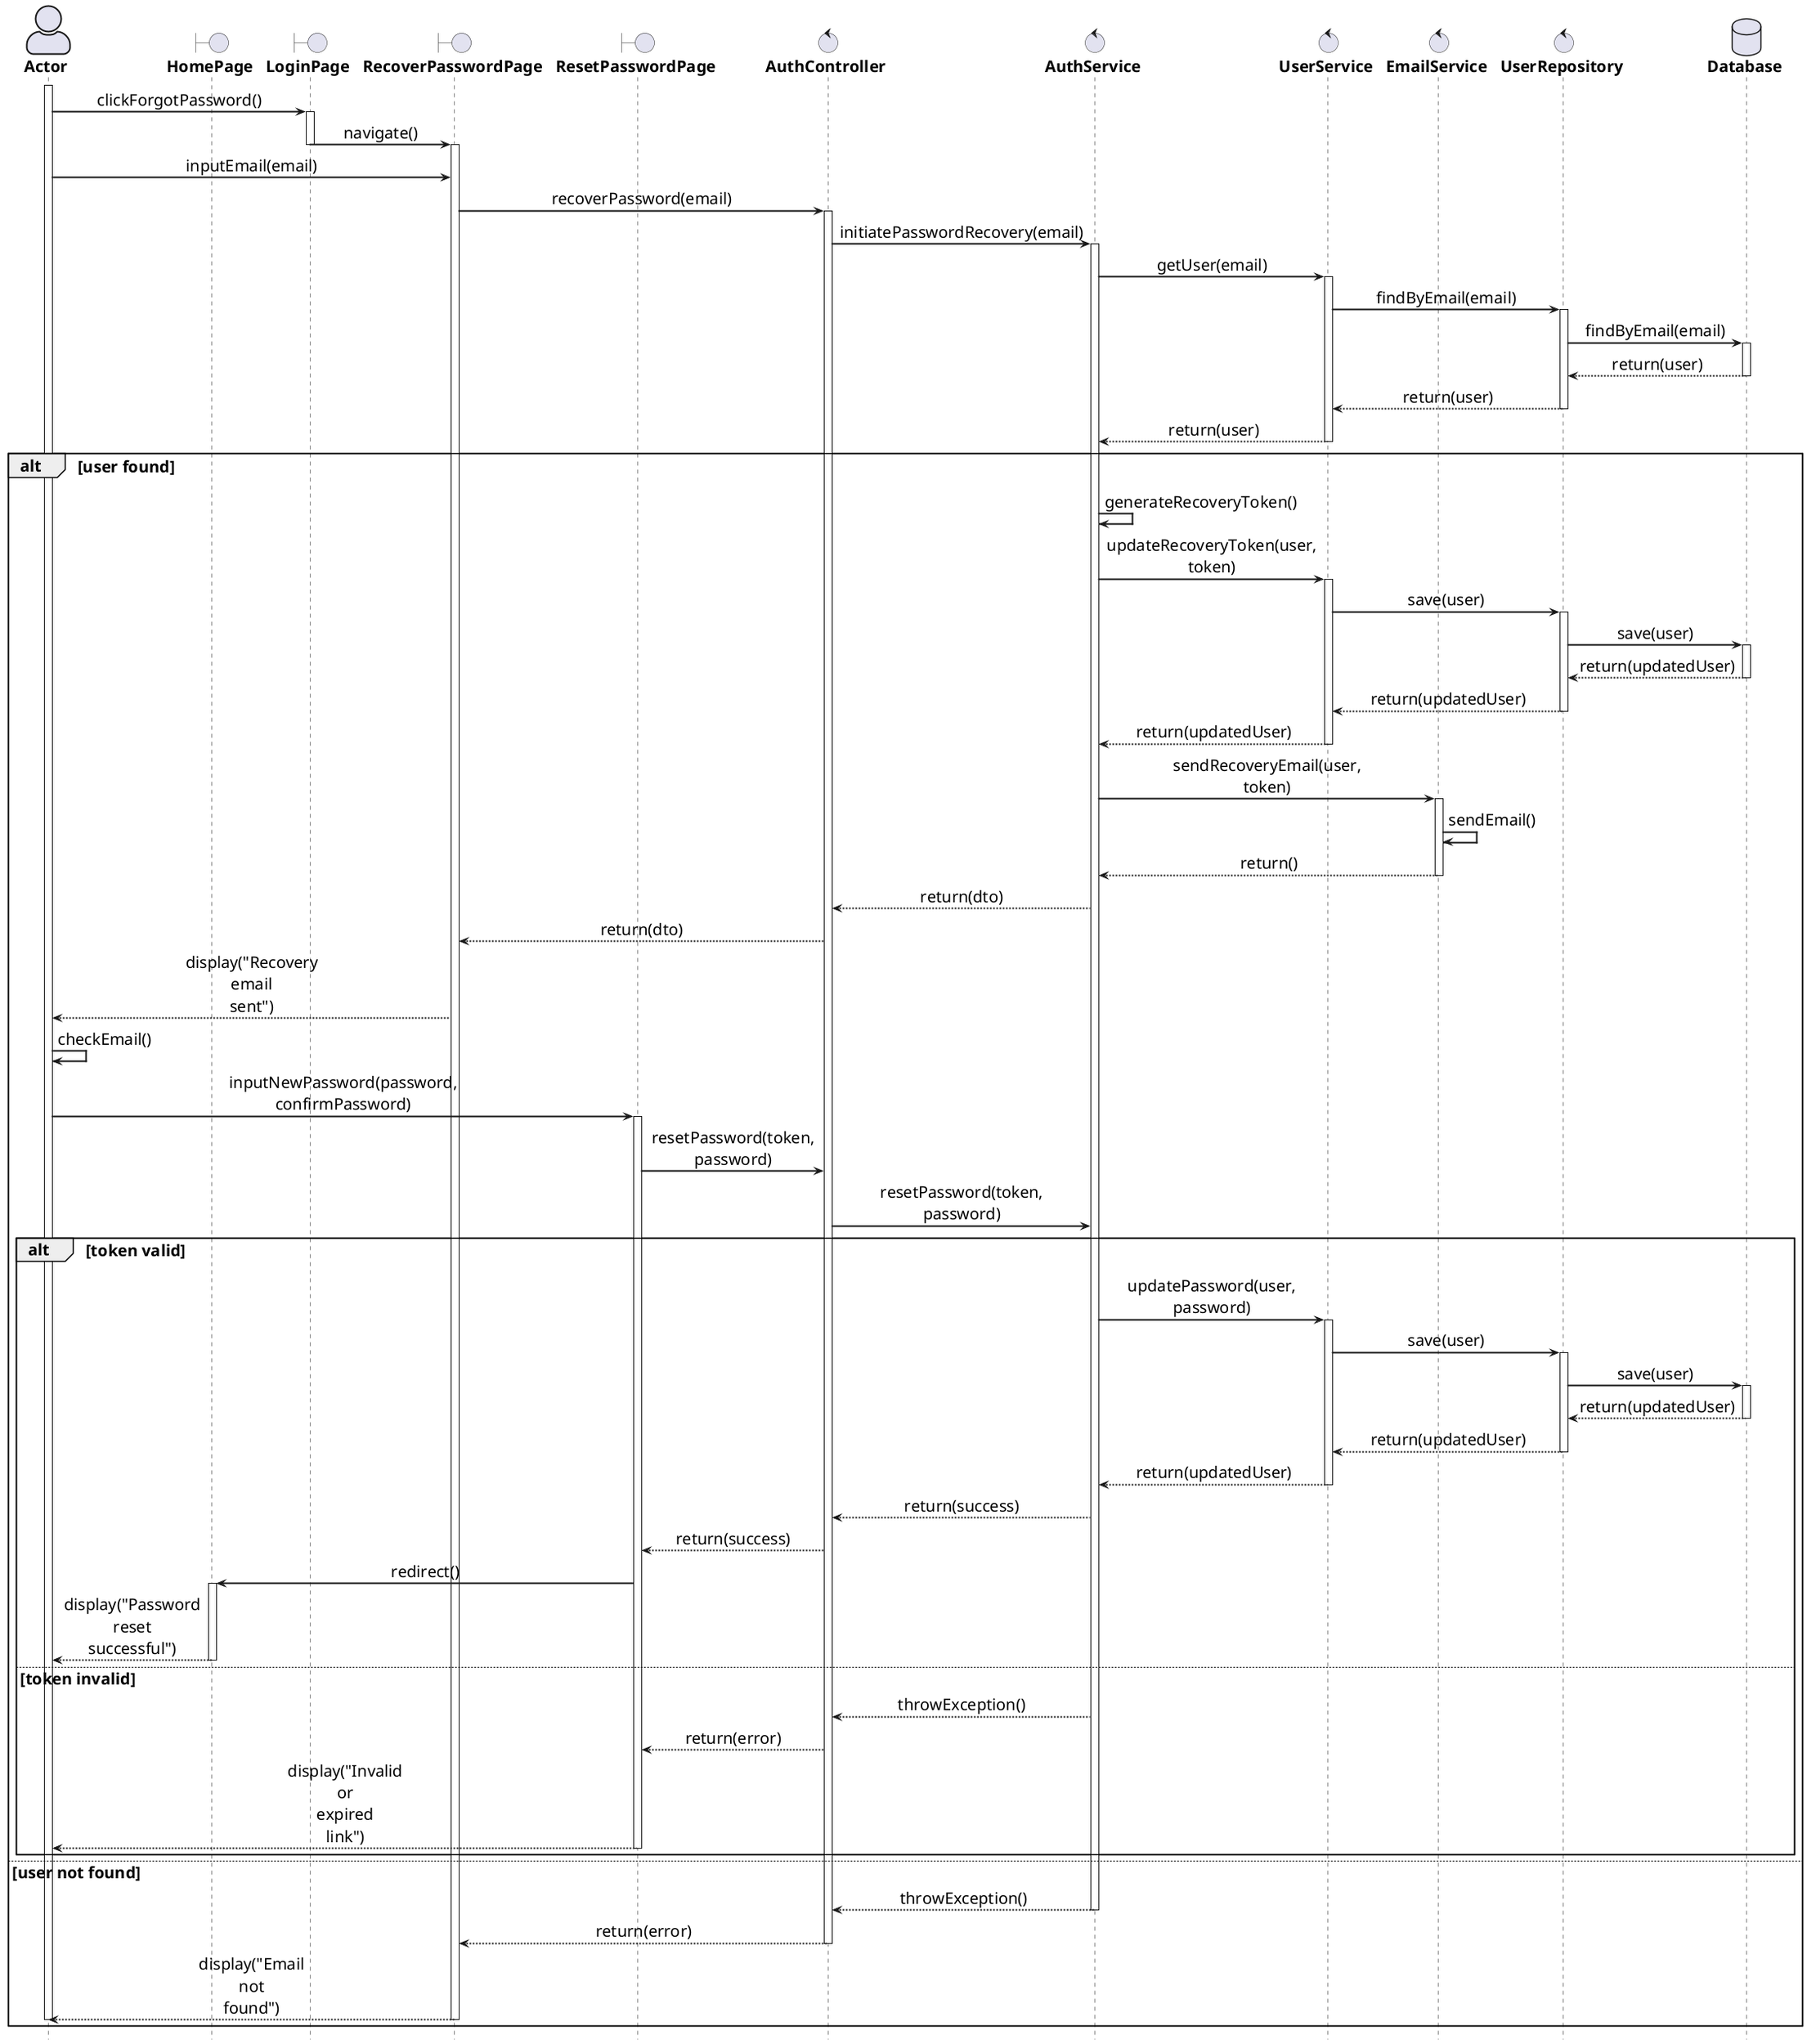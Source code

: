 @startuml

' General configuration
skinparam defaultFontSize 20
skinparam maxMessageSize 60
skinparam sequenceMessageAlign center

' Actor style configuration
skinparam actorStyle awesome

' Arrow and border thickness configuration
skinparam {
    ArrowThickness 2
    ParticipantBorderThickness 2
    ActorBorderThickness 2
    LifeLineBorderThickness 2
    ActivationBorderThickness 2
}

' Life line color configuration
skinparam LifeLineBorderColor black

' Font style configuration for components
skinparam {
    actorFontStyle bold
    boundaryFontStyle bold
    controlFontStyle bold
    entityFontStyle bold
    databaseFontStyle bold
}

' Define components
actor "Actor" as actor
boundary "HomePage" as homePage
boundary "LoginPage" as loginPage
boundary "RecoverPasswordPage" as recoverPage
boundary "ResetPasswordPage" as resetPage
control "AuthController" as controller
control "AuthService" as service
control "UserService" as userService
control "EmailService" as emailService
control "UserRepository" as repo
database "Database" as db

' Start processing flow
activate actor
actor -> loginPage: clickForgotPassword()
activate loginPage

loginPage -> recoverPage: navigate()
deactivate loginPage
activate recoverPage

actor -> recoverPage: inputEmail(email)
recoverPage -> controller: recoverPassword(email)
activate controller

controller -> service: initiatePasswordRecovery(email)
activate service

service -> userService: getUser(email)
activate userService
userService -> repo: findByEmail(email)
activate repo
repo -> db: findByEmail(email)
activate db
db --> repo: return(user)
deactivate db
repo --> userService: return(user)
deactivate repo
userService --> service: return(user)
deactivate userService

alt user found
    service -> service: generateRecoveryToken()
    service -> userService: updateRecoveryToken(user, token)
    activate userService
    userService -> repo: save(user)
    activate repo
    repo -> db: save(user)
    activate db
    db --> repo: return(updatedUser)
    deactivate db
    repo --> userService: return(updatedUser)
    deactivate repo
    userService --> service: return(updatedUser)
    deactivate userService
    
    service -> emailService: sendRecoveryEmail(user, token)
    activate emailService
    emailService -> emailService: sendEmail()
    emailService --> service: return()
    deactivate emailService
    
    service --> controller: return(dto)
    controller --> recoverPage: return(dto)
    recoverPage --> actor: display("Recovery email sent")
    
    actor -> actor: checkEmail()

    actor -> resetPage: inputNewPassword(password, confirmPassword)
    activate resetPage
    resetPage -> controller: resetPassword(token, password)
    controller -> service: resetPassword(token, password)
    alt token valid
        service -> userService: updatePassword(user, password)
        activate userService
        userService -> repo: save(user)
        activate repo
        repo -> db: save(user)
        activate db
        db --> repo: return(updatedUser)
        deactivate db
        repo --> userService: return(updatedUser)
        deactivate repo
        userService --> service: return(updatedUser)
        deactivate userService
        service --> controller: return(success)
        controller --> resetPage: return(success)
        resetPage -> homePage: redirect()
        activate homePage
        homePage --> actor: display("Password reset successful")
        deactivate homePage
    else token invalid
        service --> controller: throwException()
        controller --> resetPage: return(error)
        resetPage --> actor: display("Invalid or expired link")
        deactivate resetPage
    end
else user not found
    service --> controller: throwException()
    deactivate service
    controller --> recoverPage: return(error)
    deactivate controller
    recoverPage --> actor: display("Email not found")
    deactivate recoverPage
    deactivate actor
end

hide footbox
@enduml
